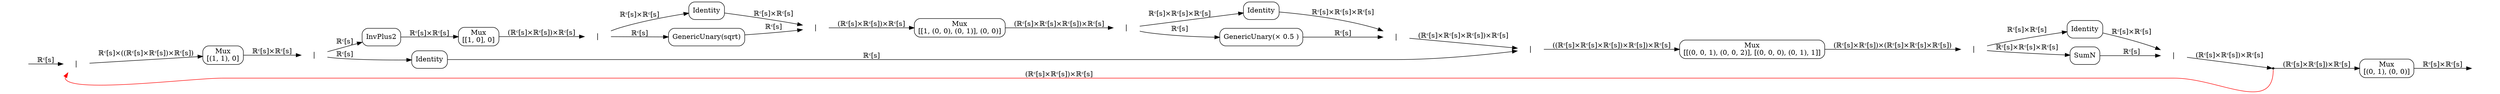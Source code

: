 /* Generated by GvGen v.0.9.1 (http://www.picviz.com/sections/opensource/gvgen.html) */

digraph G {
rankdir=LR;
   node1 [shape="plaintext",label=""];
   node2 [shape="box",style="rounded",label="Mux\n[(1, 1), 0]"];
   node3 [shape="box",style="rounded",label="InvPlus2"];
   node4 [shape="box",style="rounded",label="Mux\n[[1, 0], 0]"];
   node5 [shape="box",style="rounded",label="Identity"];
   node6 [shape="box",style="rounded",label="GenericUnary(sqrt)"];
   node7 [shape="plaintext",label="|"];
   node8 [shape="plaintext",label="|"];
   node9 [shape="box",style="rounded",label="Mux\n[[1, (0, 0), (0, 1)], (0, 0)]"];
   node10 [shape="box",style="rounded",label="Identity"];
   node11 [shape="box",style="rounded",label="GenericUnary(× 0.5 )"];
   node12 [shape="plaintext",label="|"];
   node13 [shape="plaintext",label="|"];
   node14 [shape="box",style="rounded",label="Identity"];
   node15 [shape="plaintext",label="|"];
   node16 [shape="plaintext",label="|"];
   node17 [shape="box",style="rounded",label="Mux\n[[(0, 0, 1), (0, 0, 2)], [(0, 0, 0), (0, 1), 1]]"];
   node18 [shape="box",style="rounded",label="Identity"];
   node19 [shape="box",style="rounded",label="SumN"];
   node20 [shape="plaintext",label="|"];
   node21 [shape="plaintext",label="|"];
   node22 [shape="plaintext",label="|"];
   node23 [shape="point",label=""];
   node24 [shape="box",style="rounded",label="Mux\n[(0, 1), (0, 0)]"];
   node25 [shape="plaintext",label=""];
node1->node22 [label="ℝᶜ[s]"];
node2->node15 [label="ℝᶜ[s]×ℝᶜ[s]"];
node3->node4 [label="ℝᶜ[s]×ℝᶜ[s]"];
node4->node7 [label="(ℝᶜ[s]×ℝᶜ[s])×ℝᶜ[s]"];
node5->node8 [label="ℝᶜ[s]×ℝᶜ[s]"];
node6->node8 [label="ℝᶜ[s]"];
node7->node5 [label="ℝᶜ[s]×ℝᶜ[s]"];
node7->node6 [label="ℝᶜ[s]"];
node8->node9 [label="(ℝᶜ[s]×ℝᶜ[s])×ℝᶜ[s]"];
node9->node12 [label="(ℝᶜ[s]×ℝᶜ[s]×ℝᶜ[s])×ℝᶜ[s]"];
node10->node13 [label="ℝᶜ[s]×ℝᶜ[s]×ℝᶜ[s]"];
node11->node13 [label="ℝᶜ[s]"];
node12->node10 [label="ℝᶜ[s]×ℝᶜ[s]×ℝᶜ[s]"];
node12->node11 [label="ℝᶜ[s]"];
node13->node16 [label="(ℝᶜ[s]×ℝᶜ[s]×ℝᶜ[s])×ℝᶜ[s]"];
node14->node16 [label="ℝᶜ[s]"];
node15->node3 [label="ℝᶜ[s]"];
node15->node14 [label="ℝᶜ[s]"];
node16->node17 [label="((ℝᶜ[s]×ℝᶜ[s]×ℝᶜ[s])×ℝᶜ[s])×ℝᶜ[s]"];
node17->node20 [label="(ℝᶜ[s]×ℝᶜ[s])×(ℝᶜ[s]×ℝᶜ[s]×ℝᶜ[s])"];
node18->node21 [label="ℝᶜ[s]×ℝᶜ[s]"];
node19->node21 [label="ℝᶜ[s]"];
node20->node18 [label="ℝᶜ[s]×ℝᶜ[s]"];
node20->node19 [label="ℝᶜ[s]×ℝᶜ[s]×ℝᶜ[s]"];
node21->node23 [label="(ℝᶜ[s]×ℝᶜ[s])×ℝᶜ[s]"];
node22->node2 [label="ℝᶜ[s]×((ℝᶜ[s]×ℝᶜ[s])×ℝᶜ[s])"];
node23->node22 [color="red",headport="sw",label="(ℝᶜ[s]×ℝᶜ[s])×ℝᶜ[s]",tailport="s"];
node23->node24 [label="(ℝᶜ[s]×ℝᶜ[s])×ℝᶜ[s]"];
node24->node25 [label="ℝᶜ[s]×ℝᶜ[s]"];
}
